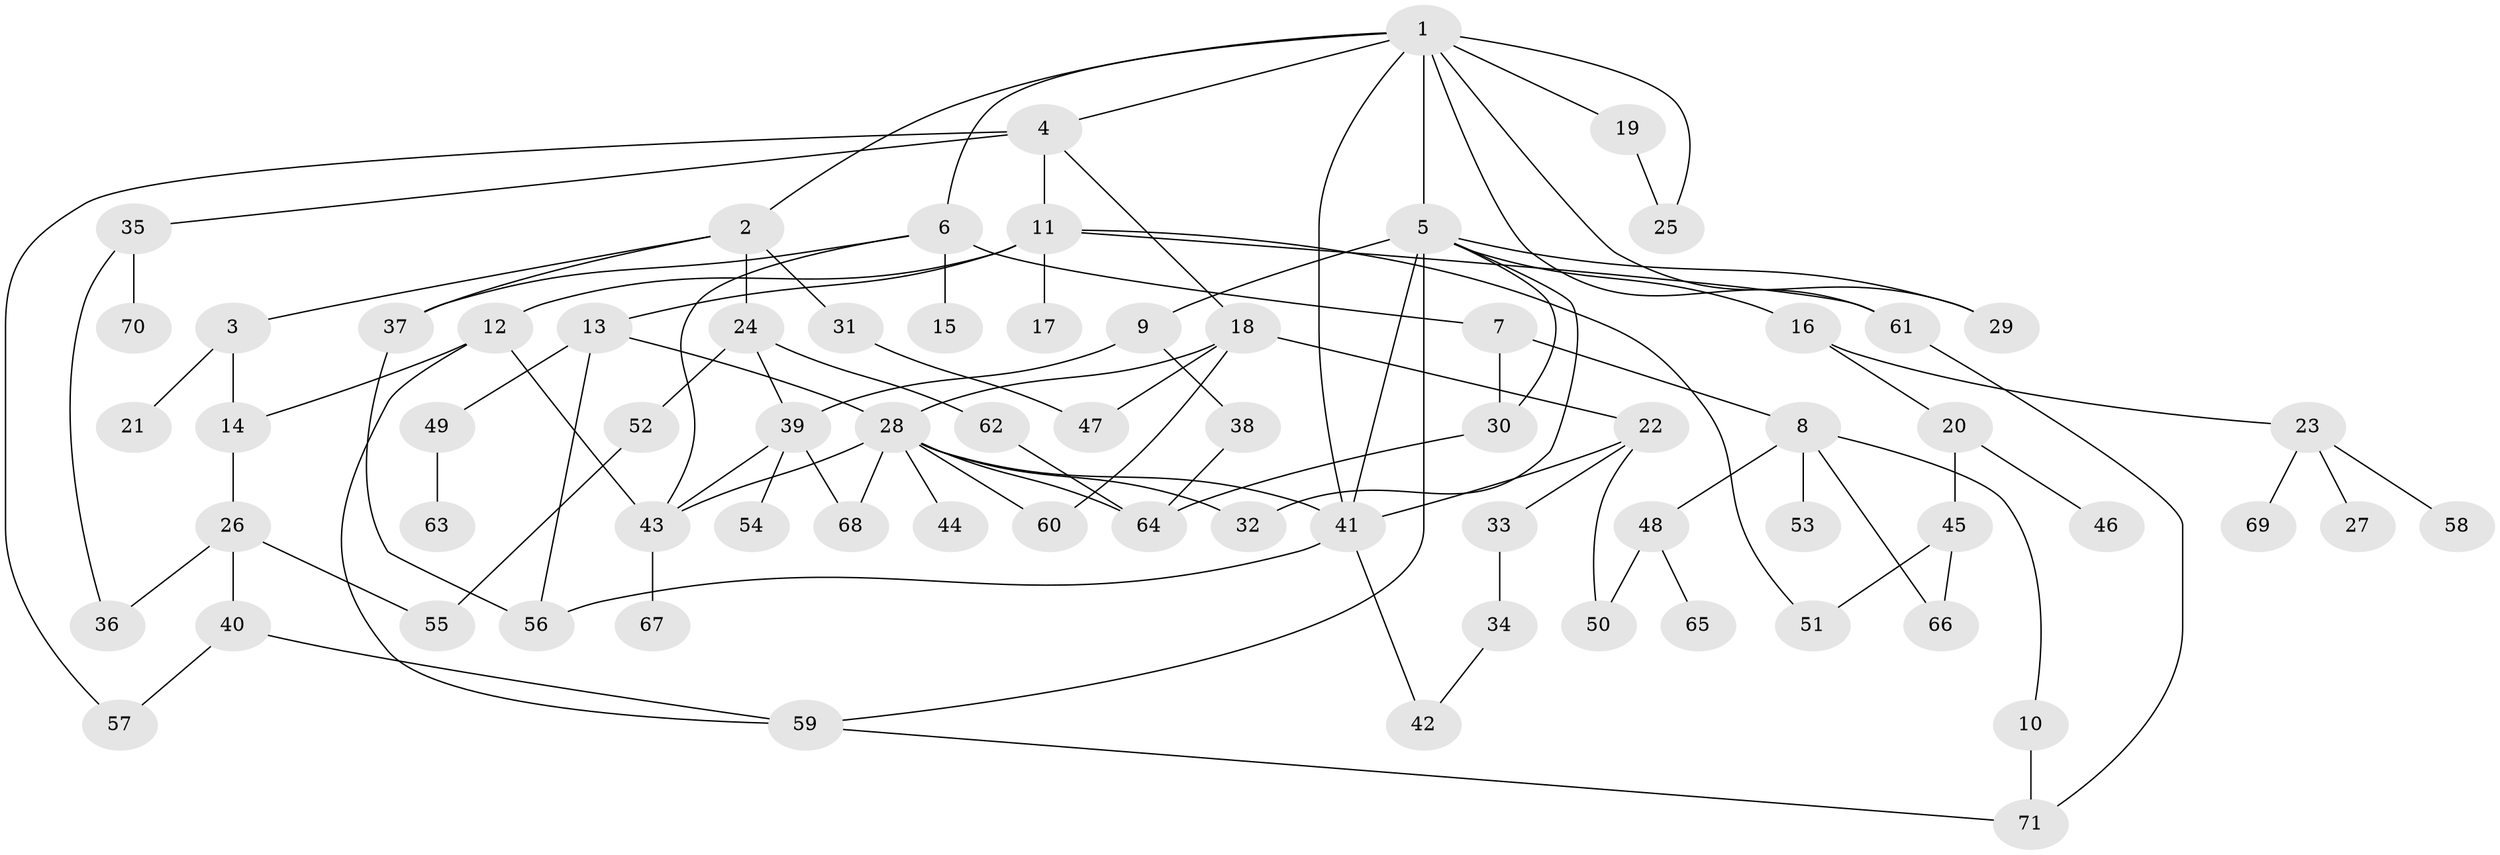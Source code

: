 // coarse degree distribution, {12: 0.02040816326530612, 7: 0.02040816326530612, 2: 0.32653061224489793, 5: 0.12244897959183673, 6: 0.061224489795918366, 3: 0.10204081632653061, 4: 0.12244897959183673, 1: 0.20408163265306123, 8: 0.02040816326530612}
// Generated by graph-tools (version 1.1) at 2025/41/03/06/25 10:41:28]
// undirected, 71 vertices, 104 edges
graph export_dot {
graph [start="1"]
  node [color=gray90,style=filled];
  1;
  2;
  3;
  4;
  5;
  6;
  7;
  8;
  9;
  10;
  11;
  12;
  13;
  14;
  15;
  16;
  17;
  18;
  19;
  20;
  21;
  22;
  23;
  24;
  25;
  26;
  27;
  28;
  29;
  30;
  31;
  32;
  33;
  34;
  35;
  36;
  37;
  38;
  39;
  40;
  41;
  42;
  43;
  44;
  45;
  46;
  47;
  48;
  49;
  50;
  51;
  52;
  53;
  54;
  55;
  56;
  57;
  58;
  59;
  60;
  61;
  62;
  63;
  64;
  65;
  66;
  67;
  68;
  69;
  70;
  71;
  1 -- 2;
  1 -- 4;
  1 -- 5;
  1 -- 6;
  1 -- 19;
  1 -- 29;
  1 -- 41;
  1 -- 61;
  1 -- 25;
  2 -- 3;
  2 -- 24;
  2 -- 31;
  2 -- 37;
  3 -- 21;
  3 -- 14;
  4 -- 11;
  4 -- 18;
  4 -- 35;
  4 -- 57;
  5 -- 9;
  5 -- 16;
  5 -- 30;
  5 -- 32;
  5 -- 59;
  5 -- 29;
  5 -- 41;
  6 -- 7;
  6 -- 15;
  6 -- 37;
  6 -- 43;
  7 -- 8;
  7 -- 30;
  8 -- 10;
  8 -- 48;
  8 -- 53;
  8 -- 66;
  9 -- 38;
  9 -- 39;
  10 -- 71;
  11 -- 12;
  11 -- 13;
  11 -- 17;
  11 -- 61;
  11 -- 51;
  12 -- 14;
  12 -- 59;
  12 -- 43;
  13 -- 49;
  13 -- 28;
  13 -- 56;
  14 -- 26;
  16 -- 20;
  16 -- 23;
  18 -- 22;
  18 -- 28;
  18 -- 60;
  18 -- 47;
  19 -- 25;
  20 -- 45;
  20 -- 46;
  22 -- 33;
  22 -- 50;
  22 -- 41;
  23 -- 27;
  23 -- 58;
  23 -- 69;
  24 -- 52;
  24 -- 62;
  24 -- 39;
  26 -- 40;
  26 -- 36;
  26 -- 55;
  28 -- 44;
  28 -- 64;
  28 -- 60;
  28 -- 32;
  28 -- 41;
  28 -- 68;
  28 -- 43;
  30 -- 64;
  31 -- 47;
  33 -- 34;
  34 -- 42;
  35 -- 36;
  35 -- 70;
  37 -- 56;
  38 -- 64;
  39 -- 43;
  39 -- 54;
  39 -- 68;
  40 -- 57;
  40 -- 59;
  41 -- 56;
  41 -- 42;
  43 -- 67;
  45 -- 51;
  45 -- 66;
  48 -- 65;
  48 -- 50;
  49 -- 63;
  52 -- 55;
  59 -- 71;
  61 -- 71;
  62 -- 64;
}
